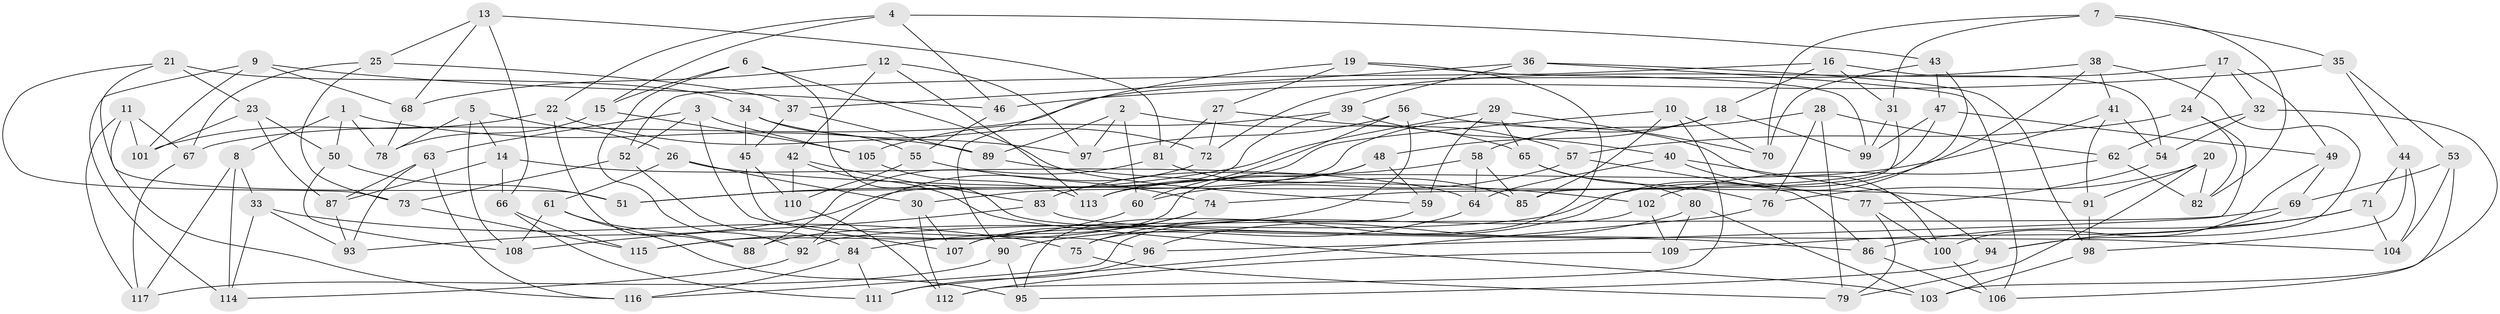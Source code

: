 // Generated by graph-tools (version 1.1) at 2025/38/03/09/25 02:38:00]
// undirected, 117 vertices, 234 edges
graph export_dot {
graph [start="1"]
  node [color=gray90,style=filled];
  1;
  2;
  3;
  4;
  5;
  6;
  7;
  8;
  9;
  10;
  11;
  12;
  13;
  14;
  15;
  16;
  17;
  18;
  19;
  20;
  21;
  22;
  23;
  24;
  25;
  26;
  27;
  28;
  29;
  30;
  31;
  32;
  33;
  34;
  35;
  36;
  37;
  38;
  39;
  40;
  41;
  42;
  43;
  44;
  45;
  46;
  47;
  48;
  49;
  50;
  51;
  52;
  53;
  54;
  55;
  56;
  57;
  58;
  59;
  60;
  61;
  62;
  63;
  64;
  65;
  66;
  67;
  68;
  69;
  70;
  71;
  72;
  73;
  74;
  75;
  76;
  77;
  78;
  79;
  80;
  81;
  82;
  83;
  84;
  85;
  86;
  87;
  88;
  89;
  90;
  91;
  92;
  93;
  94;
  95;
  96;
  97;
  98;
  99;
  100;
  101;
  102;
  103;
  104;
  105;
  106;
  107;
  108;
  109;
  110;
  111;
  112;
  113;
  114;
  115;
  116;
  117;
  1 -- 89;
  1 -- 8;
  1 -- 78;
  1 -- 50;
  2 -- 97;
  2 -- 60;
  2 -- 89;
  2 -- 65;
  3 -- 52;
  3 -- 105;
  3 -- 63;
  3 -- 107;
  4 -- 22;
  4 -- 46;
  4 -- 15;
  4 -- 43;
  5 -- 78;
  5 -- 108;
  5 -- 14;
  5 -- 26;
  6 -- 59;
  6 -- 92;
  6 -- 15;
  6 -- 86;
  7 -- 70;
  7 -- 35;
  7 -- 31;
  7 -- 82;
  8 -- 117;
  8 -- 114;
  8 -- 33;
  9 -- 46;
  9 -- 114;
  9 -- 101;
  9 -- 68;
  10 -- 112;
  10 -- 51;
  10 -- 85;
  10 -- 70;
  11 -- 101;
  11 -- 116;
  11 -- 117;
  11 -- 67;
  12 -- 42;
  12 -- 113;
  12 -- 97;
  12 -- 68;
  13 -- 81;
  13 -- 66;
  13 -- 25;
  13 -- 68;
  14 -- 66;
  14 -- 87;
  14 -- 64;
  15 -- 105;
  15 -- 78;
  16 -- 54;
  16 -- 18;
  16 -- 31;
  16 -- 52;
  17 -- 49;
  17 -- 32;
  17 -- 24;
  17 -- 72;
  18 -- 48;
  18 -- 99;
  18 -- 30;
  19 -- 90;
  19 -- 27;
  19 -- 99;
  19 -- 75;
  20 -- 76;
  20 -- 82;
  20 -- 79;
  20 -- 91;
  21 -- 23;
  21 -- 34;
  21 -- 51;
  21 -- 73;
  22 -- 97;
  22 -- 101;
  22 -- 88;
  23 -- 50;
  23 -- 87;
  23 -- 101;
  24 -- 57;
  24 -- 96;
  24 -- 82;
  25 -- 67;
  25 -- 37;
  25 -- 73;
  26 -- 61;
  26 -- 30;
  26 -- 91;
  27 -- 81;
  27 -- 72;
  27 -- 57;
  28 -- 62;
  28 -- 58;
  28 -- 79;
  28 -- 76;
  29 -- 65;
  29 -- 70;
  29 -- 51;
  29 -- 59;
  30 -- 107;
  30 -- 112;
  31 -- 99;
  31 -- 85;
  32 -- 54;
  32 -- 62;
  32 -- 103;
  33 -- 75;
  33 -- 93;
  33 -- 114;
  34 -- 55;
  34 -- 72;
  34 -- 45;
  35 -- 53;
  35 -- 46;
  35 -- 44;
  36 -- 37;
  36 -- 39;
  36 -- 106;
  36 -- 98;
  37 -- 45;
  37 -- 89;
  38 -- 41;
  38 -- 67;
  38 -- 88;
  38 -- 94;
  39 -- 40;
  39 -- 105;
  39 -- 93;
  40 -- 64;
  40 -- 77;
  40 -- 94;
  41 -- 54;
  41 -- 113;
  41 -- 91;
  42 -- 103;
  42 -- 83;
  42 -- 110;
  43 -- 70;
  43 -- 47;
  43 -- 75;
  44 -- 71;
  44 -- 104;
  44 -- 98;
  45 -- 96;
  45 -- 110;
  46 -- 55;
  47 -- 49;
  47 -- 99;
  47 -- 74;
  48 -- 115;
  48 -- 59;
  48 -- 113;
  49 -- 100;
  49 -- 69;
  50 -- 108;
  50 -- 51;
  52 -- 84;
  52 -- 73;
  53 -- 69;
  53 -- 104;
  53 -- 106;
  54 -- 77;
  55 -- 74;
  55 -- 110;
  56 -- 60;
  56 -- 100;
  56 -- 107;
  56 -- 97;
  57 -- 86;
  57 -- 60;
  58 -- 85;
  58 -- 64;
  58 -- 83;
  59 -- 95;
  60 -- 115;
  61 -- 95;
  61 -- 88;
  61 -- 108;
  62 -- 82;
  62 -- 102;
  63 -- 116;
  63 -- 87;
  63 -- 93;
  64 -- 90;
  65 -- 80;
  65 -- 76;
  66 -- 111;
  66 -- 115;
  67 -- 117;
  68 -- 78;
  69 -- 92;
  69 -- 94;
  71 -- 104;
  71 -- 109;
  71 -- 86;
  72 -- 92;
  73 -- 115;
  74 -- 84;
  74 -- 107;
  75 -- 79;
  76 -- 111;
  77 -- 100;
  77 -- 79;
  80 -- 96;
  80 -- 109;
  80 -- 103;
  81 -- 88;
  81 -- 85;
  83 -- 104;
  83 -- 108;
  84 -- 116;
  84 -- 111;
  86 -- 106;
  87 -- 93;
  89 -- 102;
  90 -- 95;
  90 -- 117;
  91 -- 98;
  92 -- 114;
  94 -- 95;
  96 -- 111;
  98 -- 103;
  100 -- 106;
  102 -- 109;
  102 -- 116;
  105 -- 113;
  109 -- 112;
  110 -- 112;
}
